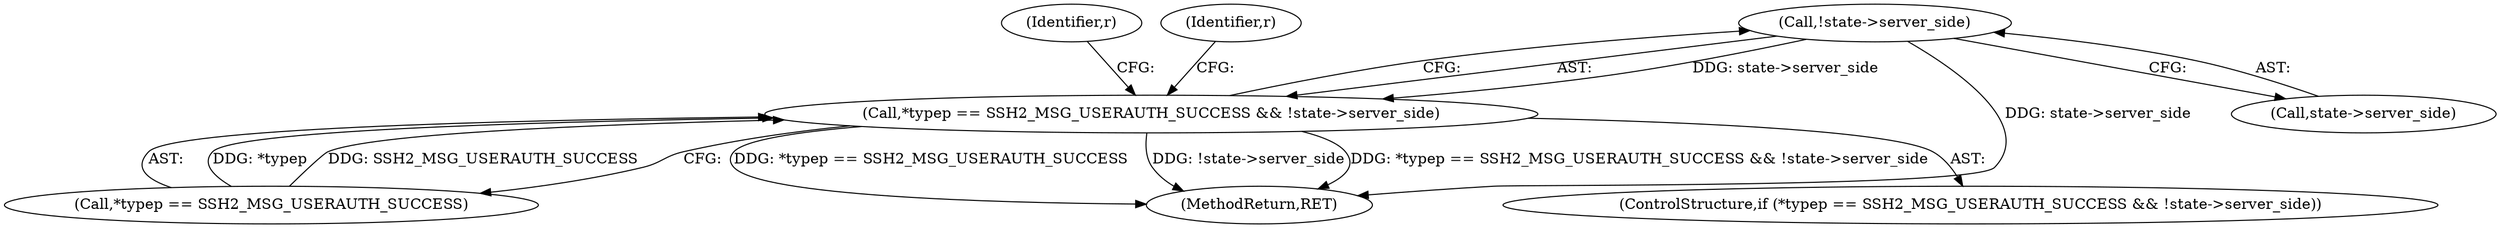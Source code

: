 digraph "0_mindrot_2fecfd486bdba9f51b3a789277bb0733ca36e1c0@pointer" {
"1000946" [label="(Call,!state->server_side)"];
"1000941" [label="(Call,*typep == SSH2_MSG_USERAUTH_SUCCESS && !state->server_side)"];
"1000941" [label="(Call,*typep == SSH2_MSG_USERAUTH_SUCCESS && !state->server_side)"];
"1000951" [label="(Identifier,r)"];
"1000956" [label="(Identifier,r)"];
"1000946" [label="(Call,!state->server_side)"];
"1000940" [label="(ControlStructure,if (*typep == SSH2_MSG_USERAUTH_SUCCESS && !state->server_side))"];
"1000947" [label="(Call,state->server_side)"];
"1000942" [label="(Call,*typep == SSH2_MSG_USERAUTH_SUCCESS)"];
"1000976" [label="(MethodReturn,RET)"];
"1000946" -> "1000941"  [label="AST: "];
"1000946" -> "1000947"  [label="CFG: "];
"1000947" -> "1000946"  [label="AST: "];
"1000941" -> "1000946"  [label="CFG: "];
"1000946" -> "1000976"  [label="DDG: state->server_side"];
"1000946" -> "1000941"  [label="DDG: state->server_side"];
"1000941" -> "1000940"  [label="AST: "];
"1000941" -> "1000942"  [label="CFG: "];
"1000942" -> "1000941"  [label="AST: "];
"1000951" -> "1000941"  [label="CFG: "];
"1000956" -> "1000941"  [label="CFG: "];
"1000941" -> "1000976"  [label="DDG: *typep == SSH2_MSG_USERAUTH_SUCCESS"];
"1000941" -> "1000976"  [label="DDG: !state->server_side"];
"1000941" -> "1000976"  [label="DDG: *typep == SSH2_MSG_USERAUTH_SUCCESS && !state->server_side"];
"1000942" -> "1000941"  [label="DDG: *typep"];
"1000942" -> "1000941"  [label="DDG: SSH2_MSG_USERAUTH_SUCCESS"];
}
